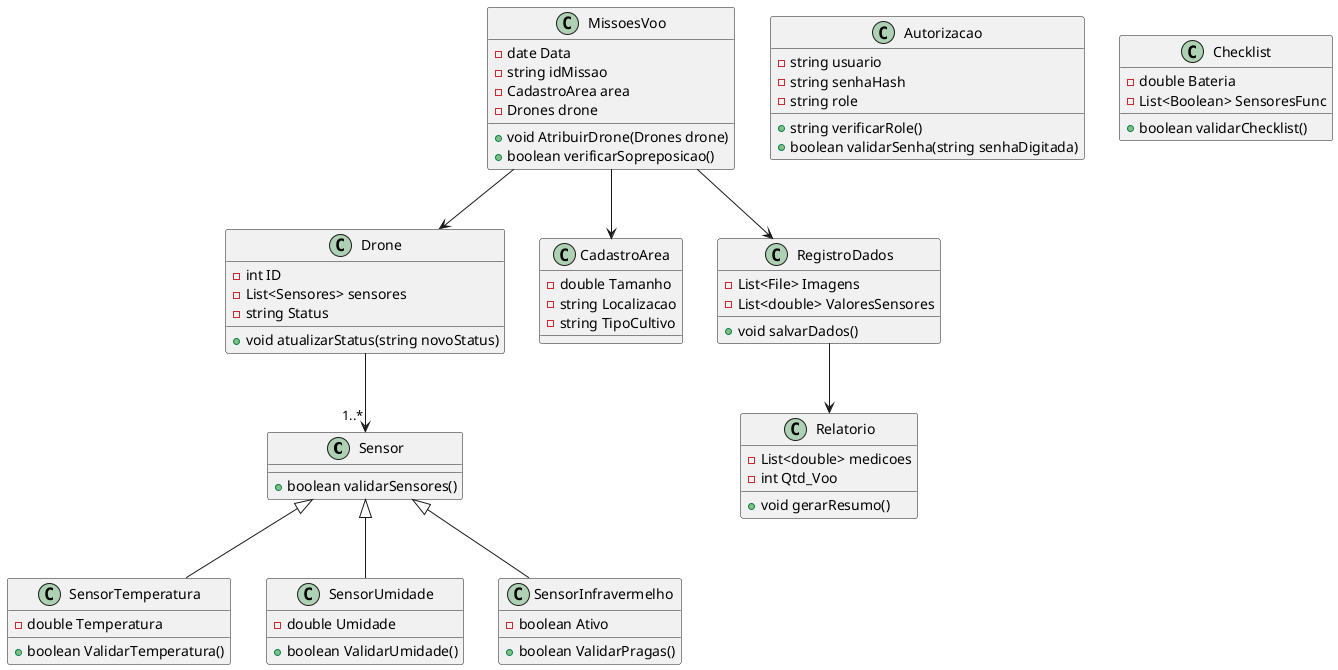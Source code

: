 @startuml ClassDiagram
' =============================
' Classes de Sensores
' =============================
class Sensor {
  + boolean validarSensores()
}

class SensorTemperatura {
  - double Temperatura
  + boolean ValidarTemperatura()
}

class SensorUmidade {
  - double Umidade
  + boolean ValidarUmidade()
}

class SensorInfravermelho {
  - boolean Ativo
  + boolean ValidarPragas()
}

Sensor <|-- SensorTemperatura
Sensor <|-- SensorUmidade
Sensor <|-- SensorInfravermelho

' =============================
' Classes de Drones e Missões
' =============================
class Drone {
  - int ID
  - List<Sensores> sensores
  - string Status
  + void atualizarStatus(string novoStatus)
}

class MissoesVoo {
  - date Data
  - string idMissao
  - CadastroArea area
  - Drones drone
  + void AtribuirDrone(Drones drone)
  + boolean verificarSopreposicao()
}

class CadastroArea {
  - double Tamanho
  - string Localizacao
  - string TipoCultivo
}

class RegistroDados {
  - List<File> Imagens
  - List<double> ValoresSensores
  + void salvarDados()
}

class Relatorio {
  - List<double> medicoes
  - int Qtd_Voo
  + void gerarResumo()
}

Drone --> "1..*" Sensor
MissoesVoo --> Drone
MissoesVoo --> CadastroArea
MissoesVoo --> RegistroDados
RegistroDados --> Relatorio

' =============================
' Outras Classes
' =============================

class Autorizacao {
  - string usuario
  - string senhaHash
  - string role
  + string verificarRole()
  + boolean validarSenha(string senhaDigitada)
}

class Checklist {
  - double Bateria
  - List<Boolean> SensoresFunc
  + boolean validarChecklist()
}
@enduml

